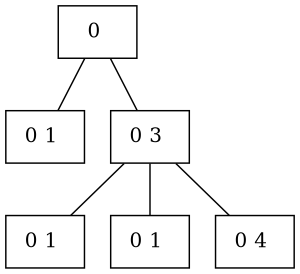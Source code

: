 graph bdrzewo{
size = "2,20"0 [shape=box, label="0 "]
0 -- 1 ;
1 [shape=box, label="0 1 "]
0 -- 2 ;
2 [shape=box, label="0 3 "]
2 -- 3 ;
3 [shape=box, label="0 1 "]
2 -- 4 ;
4 [shape=box, label="0 1 "]
2 -- 5 ;
5 [shape=box, label="0 4 "]
}
